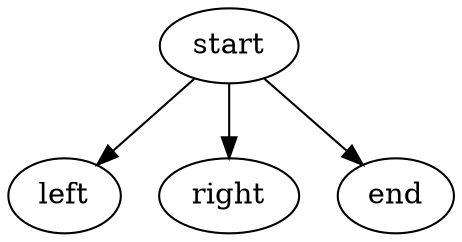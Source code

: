 digraph "main-domtree" {
	left [label=left]
	start [label=start]
	right [label=right]
	end [label=end]
	start -> left
	start -> right
	start -> end
}
